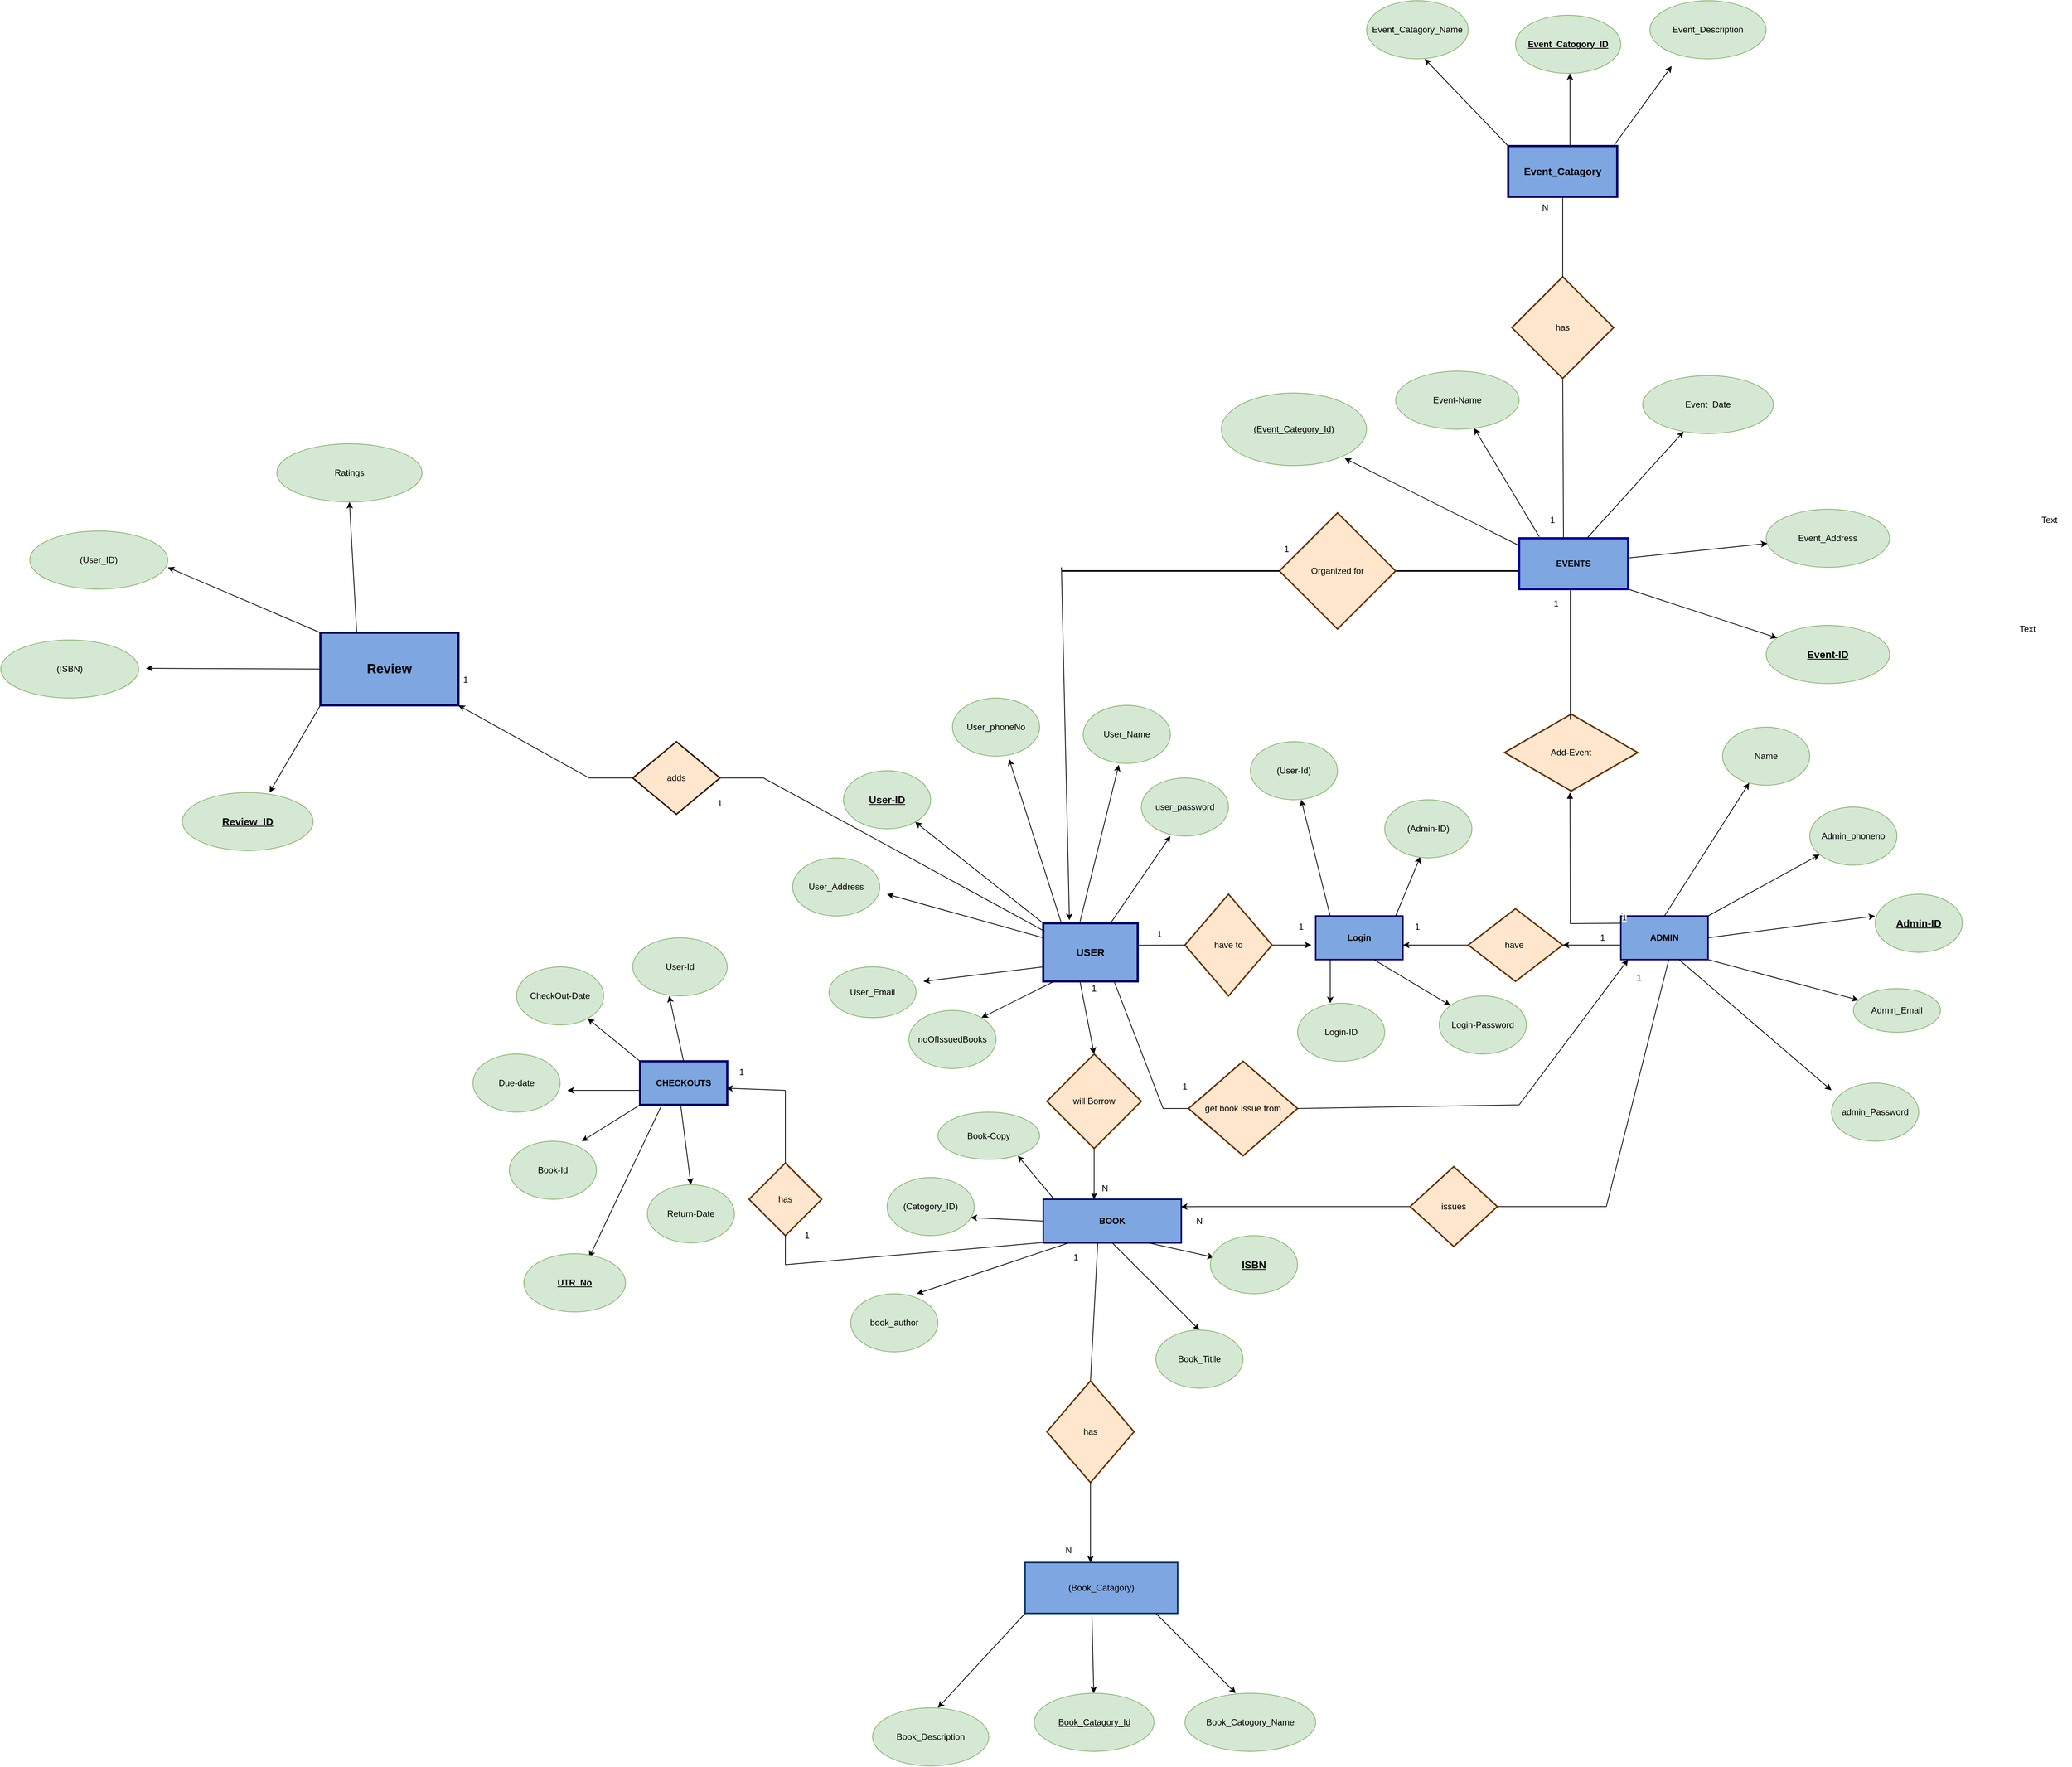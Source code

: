 <mxfile version="24.2.5" type="device">
  <diagram name="Page-1" id="kQygI4saFFsrhIiDpV9y">
    <mxGraphModel dx="3845" dy="2012" grid="1" gridSize="10" guides="1" tooltips="1" connect="1" arrows="1" fold="1" page="1" pageScale="1" pageWidth="827" pageHeight="1169" math="0" shadow="0">
      <root>
        <mxCell id="0" />
        <mxCell id="1" parent="0" />
        <mxCell id="l7rZU124cZbemS13sDr9-57" style="edgeStyle=orthogonalEdgeStyle;rounded=0;orthogonalLoop=1;jettySize=auto;html=1;exitX=0;exitY=0;exitDx=0;exitDy=0;" parent="1" source="DFoldNu-bzbXCoR8HNMC-1" edge="1">
          <mxGeometry relative="1" as="geometry">
            <mxPoint x="510" y="160" as="targetPoint" />
          </mxGeometry>
        </mxCell>
        <mxCell id="DFoldNu-bzbXCoR8HNMC-1" value="ADMIN" style="rounded=0;whiteSpace=wrap;html=1;fillColor=#7EA6E0;strokeColor=#000066;fontStyle=1;strokeWidth=2;" parent="1" vertex="1">
          <mxGeometry x="500" y="160" width="120" height="60" as="geometry" />
        </mxCell>
        <mxCell id="DFoldNu-bzbXCoR8HNMC-24" value="" style="endArrow=classic;html=1;rounded=0;exitX=1;exitY=0.5;exitDx=0;exitDy=0;" parent="1" source="DFoldNu-bzbXCoR8HNMC-1" edge="1">
          <mxGeometry width="50" height="50" relative="1" as="geometry">
            <mxPoint x="790" y="160" as="sourcePoint" />
            <mxPoint x="850" y="160" as="targetPoint" />
          </mxGeometry>
        </mxCell>
        <mxCell id="DFoldNu-bzbXCoR8HNMC-26" value="have&amp;nbsp;" style="rhombus;whiteSpace=wrap;html=1;fillColor=#ffe6cc;strokeColor=#663300;strokeWidth=2;" parent="1" vertex="1">
          <mxGeometry x="290" y="150" width="130" height="100" as="geometry" />
        </mxCell>
        <mxCell id="DFoldNu-bzbXCoR8HNMC-27" value="" style="endArrow=classic;html=1;rounded=0;exitX=0;exitY=0.5;exitDx=0;exitDy=0;" parent="1" source="DFoldNu-bzbXCoR8HNMC-26" edge="1">
          <mxGeometry width="50" height="50" relative="1" as="geometry">
            <mxPoint x="210" y="200" as="sourcePoint" />
            <mxPoint x="200" y="200" as="targetPoint" />
            <Array as="points">
              <mxPoint x="240" y="200" />
            </Array>
          </mxGeometry>
        </mxCell>
        <mxCell id="DFoldNu-bzbXCoR8HNMC-29" value="Login" style="rounded=0;whiteSpace=wrap;html=1;fillColor=#7EA6E0;strokeColor=#000066;fontStyle=1;strokeWidth=2;" parent="1" vertex="1">
          <mxGeometry x="80" y="160" width="120" height="60" as="geometry" />
        </mxCell>
        <mxCell id="DFoldNu-bzbXCoR8HNMC-30" value="" style="endArrow=classic;html=1;rounded=0;exitX=0;exitY=0;exitDx=0;exitDy=0;" parent="1" source="OytMzWkZwy1DixSwyri9-10" edge="1">
          <mxGeometry width="50" height="50" relative="1" as="geometry">
            <mxPoint x="970" y="170" as="sourcePoint" />
            <mxPoint x="223.941" y="78.541" as="targetPoint" />
          </mxGeometry>
        </mxCell>
        <mxCell id="DFoldNu-bzbXCoR8HNMC-31" value="" style="endArrow=classic;html=1;rounded=0;" parent="1" target="DFoldNu-bzbXCoR8HNMC-33" edge="1">
          <mxGeometry width="50" height="50" relative="1" as="geometry">
            <mxPoint x="160" y="220" as="sourcePoint" />
            <mxPoint x="200" y="280" as="targetPoint" />
          </mxGeometry>
        </mxCell>
        <mxCell id="DFoldNu-bzbXCoR8HNMC-33" value="Login-Password" style="ellipse;whiteSpace=wrap;html=1;fillColor=#d5e8d4;strokeColor=#82b366;" parent="1" vertex="1">
          <mxGeometry x="250" y="270" width="120" height="80" as="geometry" />
        </mxCell>
        <mxCell id="DFoldNu-bzbXCoR8HNMC-35" value="" style="endArrow=classic;html=1;rounded=0;" parent="1" target="DFoldNu-bzbXCoR8HNMC-36" edge="1">
          <mxGeometry width="50" height="50" relative="1" as="geometry">
            <mxPoint x="560" y="160" as="sourcePoint" />
            <mxPoint x="560" y="100" as="targetPoint" />
          </mxGeometry>
        </mxCell>
        <mxCell id="DFoldNu-bzbXCoR8HNMC-36" value="Name" style="ellipse;whiteSpace=wrap;html=1;fillColor=#d5e8d4;strokeColor=#82b366;" parent="1" vertex="1">
          <mxGeometry x="640" y="-100" width="120" height="80" as="geometry" />
        </mxCell>
        <mxCell id="DFoldNu-bzbXCoR8HNMC-37" value="" style="endArrow=classic;html=1;rounded=0;" parent="1" edge="1">
          <mxGeometry width="50" height="50" relative="1" as="geometry">
            <mxPoint x="500" y="200" as="sourcePoint" />
            <mxPoint x="420" y="200" as="targetPoint" />
          </mxGeometry>
        </mxCell>
        <mxCell id="DFoldNu-bzbXCoR8HNMC-41" value="&lt;h3&gt;Admin-ID&lt;/h3&gt;" style="ellipse;whiteSpace=wrap;html=1;rotation=0;fillColor=#d5e8d4;strokeColor=#82b366;fontStyle=4;" parent="1" vertex="1">
          <mxGeometry x="850" y="130" width="120" height="80" as="geometry" />
        </mxCell>
        <mxCell id="DFoldNu-bzbXCoR8HNMC-43" value="" style="endArrow=classic;html=1;rounded=0;exitX=0.386;exitY=0.978;exitDx=0;exitDy=0;exitPerimeter=0;" parent="1" source="ka3ZlVEU3OrB7q1dygob-4" edge="1">
          <mxGeometry width="50" height="50" relative="1" as="geometry">
            <mxPoint x="-225" y="260" as="sourcePoint" />
            <mxPoint x="-225" y="350" as="targetPoint" />
          </mxGeometry>
        </mxCell>
        <mxCell id="DFoldNu-bzbXCoR8HNMC-44" value="will Borrow" style="rhombus;whiteSpace=wrap;html=1;fillColor=#ffe6cc;strokeColor=#663300;strokeWidth=2;" parent="1" vertex="1">
          <mxGeometry x="-290" y="350" width="130" height="130" as="geometry" />
        </mxCell>
        <mxCell id="DFoldNu-bzbXCoR8HNMC-45" value="" style="endArrow=classic;html=1;rounded=0;fillColor=#dae8fc;strokeColor=#121212;" parent="1" edge="1">
          <mxGeometry width="50" height="50" relative="1" as="geometry">
            <mxPoint x="-225" y="480" as="sourcePoint" />
            <mxPoint x="-225" y="550" as="targetPoint" />
          </mxGeometry>
        </mxCell>
        <mxCell id="DFoldNu-bzbXCoR8HNMC-46" value="BOOK" style="rounded=0;whiteSpace=wrap;html=1;fillColor=#7EA6E0;strokeColor=#000066;fontStyle=1;strokeWidth=2;" parent="1" vertex="1">
          <mxGeometry x="-295" y="550" width="190" height="60" as="geometry" />
        </mxCell>
        <mxCell id="DFoldNu-bzbXCoR8HNMC-48" value="Admin_phoneno" style="ellipse;whiteSpace=wrap;html=1;fillColor=#d5e8d4;strokeColor=#82b366;" parent="1" vertex="1">
          <mxGeometry x="760" y="10" width="120" height="80" as="geometry" />
        </mxCell>
        <mxCell id="DFoldNu-bzbXCoR8HNMC-49" value="" style="endArrow=classic;html=1;rounded=0;" parent="1" target="DFoldNu-bzbXCoR8HNMC-48" edge="1">
          <mxGeometry width="50" height="50" relative="1" as="geometry">
            <mxPoint x="620" y="160" as="sourcePoint" />
            <mxPoint x="670" y="110" as="targetPoint" />
          </mxGeometry>
        </mxCell>
        <mxCell id="DFoldNu-bzbXCoR8HNMC-52" value="" style="endArrow=classic;html=1;rounded=0;entryX=-0.05;entryY=0.667;entryDx=0;entryDy=0;entryPerimeter=0;" parent="1" source="DFoldNu-bzbXCoR8HNMC-53" target="DFoldNu-bzbXCoR8HNMC-29" edge="1">
          <mxGeometry width="50" height="50" relative="1" as="geometry">
            <mxPoint x="-110" y="200" as="sourcePoint" />
            <mxPoint x="-60" y="150" as="targetPoint" />
          </mxGeometry>
        </mxCell>
        <mxCell id="DFoldNu-bzbXCoR8HNMC-53" value="have to" style="rhombus;whiteSpace=wrap;html=1;fillColor=#ffe6cc;strokeColor=#663300;strokeWidth=2;" parent="1" vertex="1">
          <mxGeometry x="-100" y="130" width="120" height="140" as="geometry" />
        </mxCell>
        <mxCell id="DFoldNu-bzbXCoR8HNMC-58" value="" style="endArrow=classic;html=1;rounded=0;" parent="1" edge="1">
          <mxGeometry width="50" height="50" relative="1" as="geometry">
            <mxPoint x="-150" y="610" as="sourcePoint" />
            <mxPoint x="-60" y="630" as="targetPoint" />
          </mxGeometry>
        </mxCell>
        <mxCell id="DFoldNu-bzbXCoR8HNMC-59" value="&lt;h3&gt;ISBN&lt;/h3&gt;" style="ellipse;whiteSpace=wrap;html=1;fillColor=#d5e8d4;strokeColor=#82b366;fontStyle=4;" parent="1" vertex="1">
          <mxGeometry x="-65" y="600" width="120" height="80" as="geometry" />
        </mxCell>
        <mxCell id="DFoldNu-bzbXCoR8HNMC-60" value="" style="endArrow=classic;html=1;rounded=0;entryX=0.5;entryY=0;entryDx=0;entryDy=0;" parent="1" target="DFoldNu-bzbXCoR8HNMC-61" edge="1">
          <mxGeometry width="50" height="50" relative="1" as="geometry">
            <mxPoint x="-200" y="610" as="sourcePoint" />
            <mxPoint x="-200" y="680" as="targetPoint" />
          </mxGeometry>
        </mxCell>
        <mxCell id="DFoldNu-bzbXCoR8HNMC-61" value="Book_Titlle" style="ellipse;whiteSpace=wrap;html=1;fillColor=#d5e8d4;strokeColor=#82b366;" parent="1" vertex="1">
          <mxGeometry x="-140" y="730" width="120" height="80" as="geometry" />
        </mxCell>
        <mxCell id="DFoldNu-bzbXCoR8HNMC-62" value="" style="endArrow=classic;html=1;rounded=0;entryX=0.758;entryY=0;entryDx=0;entryDy=0;entryPerimeter=0;" parent="1" target="DFoldNu-bzbXCoR8HNMC-63" edge="1">
          <mxGeometry width="50" height="50" relative="1" as="geometry">
            <mxPoint x="-260" y="610" as="sourcePoint" />
            <mxPoint x="-320" y="670" as="targetPoint" />
          </mxGeometry>
        </mxCell>
        <mxCell id="DFoldNu-bzbXCoR8HNMC-63" value="book_author" style="ellipse;whiteSpace=wrap;html=1;fillColor=#d5e8d4;strokeColor=#82b366;" parent="1" vertex="1">
          <mxGeometry x="-560" y="680" width="120" height="80" as="geometry" />
        </mxCell>
        <mxCell id="DFoldNu-bzbXCoR8HNMC-64" value="" style="endArrow=classic;html=1;rounded=0;exitX=0;exitY=0.5;exitDx=0;exitDy=0;" parent="1" source="DFoldNu-bzbXCoR8HNMC-46" edge="1">
          <mxGeometry width="50" height="50" relative="1" as="geometry">
            <mxPoint x="-290" y="580" as="sourcePoint" />
            <mxPoint x="-395" y="575" as="targetPoint" />
          </mxGeometry>
        </mxCell>
        <mxCell id="DFoldNu-bzbXCoR8HNMC-65" value="(Catogory_ID)" style="ellipse;whiteSpace=wrap;html=1;fillColor=#d5e8d4;strokeColor=#82b366;" parent="1" vertex="1">
          <mxGeometry x="-510" y="520" width="120" height="80" as="geometry" />
        </mxCell>
        <mxCell id="DFoldNu-bzbXCoR8HNMC-67" value="get book issue from" style="rhombus;whiteSpace=wrap;html=1;fillColor=#ffe6cc;strokeColor=#663300;strokeWidth=2;" parent="1" vertex="1">
          <mxGeometry x="-95" y="360" width="150" height="130" as="geometry" />
        </mxCell>
        <mxCell id="DFoldNu-bzbXCoR8HNMC-68" value="" style="endArrow=classic;html=1;rounded=0;entryX=0.083;entryY=1;entryDx=0;entryDy=0;entryPerimeter=0;exitX=1;exitY=0.5;exitDx=0;exitDy=0;" parent="1" source="DFoldNu-bzbXCoR8HNMC-67" target="DFoldNu-bzbXCoR8HNMC-1" edge="1">
          <mxGeometry width="50" height="50" relative="1" as="geometry">
            <mxPoint x="-10" y="410" as="sourcePoint" />
            <mxPoint x="400" y="400" as="targetPoint" />
            <Array as="points">
              <mxPoint x="360" y="420" />
            </Array>
          </mxGeometry>
        </mxCell>
        <mxCell id="DFoldNu-bzbXCoR8HNMC-69" value="" style="endArrow=classic;html=1;rounded=0;exitX=0;exitY=0;exitDx=0;exitDy=0;" parent="1" source="ka3ZlVEU3OrB7q1dygob-4" target="DFoldNu-bzbXCoR8HNMC-70" edge="1">
          <mxGeometry width="50" height="50" relative="1" as="geometry">
            <mxPoint x="-280" y="140" as="sourcePoint" />
            <mxPoint x="-320" y="70" as="targetPoint" />
            <Array as="points" />
          </mxGeometry>
        </mxCell>
        <mxCell id="DFoldNu-bzbXCoR8HNMC-70" value="&lt;h3&gt;User-ID&lt;/h3&gt;" style="ellipse;whiteSpace=wrap;html=1;fillColor=#d5e8d4;strokeColor=#82b366;fontStyle=4;fontColor=#0b0909;" parent="1" vertex="1">
          <mxGeometry x="-570" y="-40" width="120" height="80" as="geometry" />
        </mxCell>
        <mxCell id="DFoldNu-bzbXCoR8HNMC-71" value="" style="endArrow=classic;html=1;rounded=0;exitX=0.385;exitY=0;exitDx=0;exitDy=0;exitPerimeter=0;entryX=0.408;entryY=1.025;entryDx=0;entryDy=0;entryPerimeter=0;" parent="1" source="ka3ZlVEU3OrB7q1dygob-4" target="DFoldNu-bzbXCoR8HNMC-72" edge="1">
          <mxGeometry width="50" height="50" relative="1" as="geometry">
            <mxPoint x="-250" y="140" as="sourcePoint" />
            <mxPoint x="-220" y="50" as="targetPoint" />
          </mxGeometry>
        </mxCell>
        <mxCell id="DFoldNu-bzbXCoR8HNMC-72" value="User_Name" style="ellipse;whiteSpace=wrap;html=1;fillColor=#d5e8d4;strokeColor=#82b366;" parent="1" vertex="1">
          <mxGeometry x="-240" y="-130" width="120" height="80" as="geometry" />
        </mxCell>
        <mxCell id="DFoldNu-bzbXCoR8HNMC-74" value="User_phoneNo" style="ellipse;whiteSpace=wrap;html=1;fillColor=#d5e8d4;strokeColor=#82b366;" parent="1" vertex="1">
          <mxGeometry x="-420" y="-140" width="120" height="80" as="geometry" />
        </mxCell>
        <mxCell id="DFoldNu-bzbXCoR8HNMC-75" value="" style="endArrow=classic;html=1;rounded=0;exitX=0;exitY=0.25;exitDx=0;exitDy=0;" parent="1" source="ka3ZlVEU3OrB7q1dygob-4" edge="1">
          <mxGeometry width="50" height="50" relative="1" as="geometry">
            <mxPoint x="-290" y="190" as="sourcePoint" />
            <mxPoint x="-510" y="130" as="targetPoint" />
          </mxGeometry>
        </mxCell>
        <mxCell id="DFoldNu-bzbXCoR8HNMC-76" value="User_Address" style="ellipse;whiteSpace=wrap;html=1;fillColor=#d5e8d4;strokeColor=#82b366;" parent="1" vertex="1">
          <mxGeometry x="-640" y="80" width="120" height="80" as="geometry" />
        </mxCell>
        <mxCell id="l7rZU124cZbemS13sDr9-26" value="" style="endArrow=classic;html=1;rounded=0;" parent="1" target="l7rZU124cZbemS13sDr9-27" edge="1">
          <mxGeometry width="50" height="50" relative="1" as="geometry">
            <mxPoint x="620" y="220" as="sourcePoint" />
            <mxPoint x="680" y="270" as="targetPoint" />
          </mxGeometry>
        </mxCell>
        <mxCell id="l7rZU124cZbemS13sDr9-27" value="Admin_Email" style="ellipse;whiteSpace=wrap;html=1;fillColor=#d5e8d4;strokeColor=#82b366;" parent="1" vertex="1">
          <mxGeometry x="820" y="260" width="120" height="60" as="geometry" />
        </mxCell>
        <mxCell id="l7rZU124cZbemS13sDr9-28" value="" style="endArrow=classic;html=1;rounded=0;exitX=0;exitY=0.75;exitDx=0;exitDy=0;" parent="1" source="ka3ZlVEU3OrB7q1dygob-4" edge="1">
          <mxGeometry width="50" height="50" relative="1" as="geometry">
            <mxPoint x="-285" y="250" as="sourcePoint" />
            <mxPoint x="-460" y="250" as="targetPoint" />
          </mxGeometry>
        </mxCell>
        <mxCell id="l7rZU124cZbemS13sDr9-29" value="User_Email" style="ellipse;whiteSpace=wrap;html=1;fillColor=#d5e8d4;strokeColor=#82b366;" parent="1" vertex="1">
          <mxGeometry x="-590" y="230" width="120" height="70" as="geometry" />
        </mxCell>
        <mxCell id="l7rZU124cZbemS13sDr9-33" value="" style="endArrow=block;endFill=1;html=1;edgeStyle=orthogonalEdgeStyle;align=left;verticalAlign=top;rounded=0;" parent="1" edge="1">
          <mxGeometry x="-1" relative="1" as="geometry">
            <mxPoint x="500" y="170" as="sourcePoint" />
            <mxPoint x="430" y="-10" as="targetPoint" />
          </mxGeometry>
        </mxCell>
        <mxCell id="l7rZU124cZbemS13sDr9-34" value="1" style="edgeLabel;resizable=0;html=1;align=left;verticalAlign=bottom;" parent="l7rZU124cZbemS13sDr9-33" connectable="0" vertex="1">
          <mxGeometry x="-1" relative="1" as="geometry" />
        </mxCell>
        <mxCell id="l7rZU124cZbemS13sDr9-35" value="Add-Event" style="html=1;whiteSpace=wrap;aspect=fixed;shape=isoRectangle;fillColor=#ffe6cc;strokeColor=#663300;strokeWidth=2;" parent="1" vertex="1">
          <mxGeometry x="340" y="-120" width="183.33" height="110" as="geometry" />
        </mxCell>
        <mxCell id="l7rZU124cZbemS13sDr9-36" value="" style="line;strokeWidth=2;direction=south;html=1;" parent="1" vertex="1">
          <mxGeometry x="426" y="-290" width="10" height="180" as="geometry" />
        </mxCell>
        <mxCell id="l7rZU124cZbemS13sDr9-38" value="" style="line;strokeWidth=2;html=1;perimeter=backbonePerimeter;points=[];outlineConnect=0;" parent="1" vertex="1">
          <mxGeometry x="170" y="-320" width="190" height="10" as="geometry" />
        </mxCell>
        <mxCell id="l7rZU124cZbemS13sDr9-39" value="Organized for" style="rhombus;whiteSpace=wrap;html=1;fillColor=#ffe6cc;strokeColor=#663300;strokeWidth=2;" parent="1" vertex="1">
          <mxGeometry x="30" y="-395" width="160" height="160" as="geometry" />
        </mxCell>
        <mxCell id="l7rZU124cZbemS13sDr9-40" value="" style="line;strokeWidth=2;html=1;" parent="1" vertex="1">
          <mxGeometry x="-270" y="-320" width="300" height="10" as="geometry" />
        </mxCell>
        <mxCell id="l7rZU124cZbemS13sDr9-45" value="" style="endArrow=none;html=1;rounded=0;entryX=0.698;entryY=1.006;entryDx=0;entryDy=0;entryPerimeter=0;endSize=1;strokeColor=none;strokeWidth=2;" parent="1" edge="1">
          <mxGeometry width="50" height="50" relative="1" as="geometry">
            <mxPoint x="430" y="-200" as="sourcePoint" />
            <mxPoint x="463.076" y="-227.028" as="targetPoint" />
          </mxGeometry>
        </mxCell>
        <mxCell id="l7rZU124cZbemS13sDr9-48" value="" style="endArrow=classic;html=1;rounded=0;" parent="1" target="l7rZU124cZbemS13sDr9-49" edge="1">
          <mxGeometry width="50" height="50" relative="1" as="geometry">
            <mxPoint x="510" y="-290" as="sourcePoint" />
            <mxPoint x="530" y="-230" as="targetPoint" />
          </mxGeometry>
        </mxCell>
        <mxCell id="l7rZU124cZbemS13sDr9-49" value="&lt;h3&gt;&lt;u&gt;Event-ID&lt;/u&gt;&lt;/h3&gt;" style="ellipse;whiteSpace=wrap;html=1;fillColor=#d5e8d4;strokeColor=#82b366;" parent="1" vertex="1">
          <mxGeometry x="700" y="-240" width="170" height="80" as="geometry" />
        </mxCell>
        <mxCell id="l7rZU124cZbemS13sDr9-50" value="" style="endArrow=classic;html=1;rounded=0;entryX=0.011;entryY=0.588;entryDx=0;entryDy=0;entryPerimeter=0;" parent="1" source="ka3ZlVEU3OrB7q1dygob-5" target="l7rZU124cZbemS13sDr9-51" edge="1">
          <mxGeometry width="50" height="50" relative="1" as="geometry">
            <mxPoint x="520" y="-320" as="sourcePoint" />
            <mxPoint x="600" y="-340" as="targetPoint" />
          </mxGeometry>
        </mxCell>
        <mxCell id="l7rZU124cZbemS13sDr9-51" value="Event_Address" style="ellipse;whiteSpace=wrap;html=1;fillColor=#d5e8d4;strokeColor=#82b366;" parent="1" vertex="1">
          <mxGeometry x="700" y="-400" width="170" height="80" as="geometry" />
        </mxCell>
        <mxCell id="l7rZU124cZbemS13sDr9-52" value="" style="endArrow=classic;html=1;rounded=0;" parent="1" target="l7rZU124cZbemS13sDr9-53" edge="1">
          <mxGeometry width="50" height="50" relative="1" as="geometry">
            <mxPoint x="453.33" y="-360" as="sourcePoint" />
            <mxPoint x="523.33" y="-400" as="targetPoint" />
          </mxGeometry>
        </mxCell>
        <mxCell id="l7rZU124cZbemS13sDr9-53" value="Event_Date" style="ellipse;whiteSpace=wrap;html=1;fillColor=#d5e8d4;strokeColor=#82b366;" parent="1" vertex="1">
          <mxGeometry x="530" y="-584" width="180" height="80" as="geometry" />
        </mxCell>
        <mxCell id="l7rZU124cZbemS13sDr9-54" value="" style="endArrow=classic;html=1;rounded=0;exitX=0.185;exitY=-0.031;exitDx=0;exitDy=0;exitPerimeter=0;" parent="1" source="ka3ZlVEU3OrB7q1dygob-5" target="l7rZU124cZbemS13sDr9-55" edge="1">
          <mxGeometry width="50" height="50" relative="1" as="geometry">
            <mxPoint x="436" y="-360" as="sourcePoint" />
            <mxPoint x="476" y="-440" as="targetPoint" />
          </mxGeometry>
        </mxCell>
        <mxCell id="l7rZU124cZbemS13sDr9-55" value="Event-Name" style="ellipse;whiteSpace=wrap;html=1;fillColor=#d5e8d4;strokeColor=#82b366;" parent="1" vertex="1">
          <mxGeometry x="190" y="-590" width="170" height="80" as="geometry" />
        </mxCell>
        <mxCell id="l7rZU124cZbemS13sDr9-67" value="" style="endArrow=classic;html=1;rounded=0;entryX=0.997;entryY=0.17;entryDx=0;entryDy=0;exitX=0;exitY=0.5;exitDx=0;exitDy=0;entryPerimeter=0;" parent="1" source="l7rZU124cZbemS13sDr9-68" target="DFoldNu-bzbXCoR8HNMC-46" edge="1">
          <mxGeometry width="50" height="50" relative="1" as="geometry">
            <mxPoint x="130" y="470" as="sourcePoint" />
            <mxPoint x="180" y="420" as="targetPoint" />
            <Array as="points">
              <mxPoint x="-80" y="560" />
            </Array>
          </mxGeometry>
        </mxCell>
        <mxCell id="l7rZU124cZbemS13sDr9-68" value="issues" style="rhombus;whiteSpace=wrap;html=1;strokeColor=#663300;strokeWidth=2;fillColor=#ffe6cc;" parent="1" vertex="1">
          <mxGeometry x="210" y="505" width="120" height="110" as="geometry" />
        </mxCell>
        <mxCell id="l7rZU124cZbemS13sDr9-69" value="" style="endArrow=none;html=1;rounded=0;entryX=0.55;entryY=1.003;entryDx=0;entryDy=0;entryPerimeter=0;" parent="1" target="DFoldNu-bzbXCoR8HNMC-1" edge="1">
          <mxGeometry width="50" height="50" relative="1" as="geometry">
            <mxPoint x="330" y="560" as="sourcePoint" />
            <mxPoint x="639.02" y="300" as="targetPoint" />
            <Array as="points">
              <mxPoint x="480" y="560" />
            </Array>
          </mxGeometry>
        </mxCell>
        <mxCell id="ka3ZlVEU3OrB7q1dygob-1" value="" style="endArrow=none;html=1;rounded=0;entryX=0.75;entryY=1;entryDx=0;entryDy=0;exitX=0;exitY=0.5;exitDx=0;exitDy=0;" parent="1" source="DFoldNu-bzbXCoR8HNMC-67" target="ka3ZlVEU3OrB7q1dygob-4" edge="1">
          <mxGeometry width="50" height="50" relative="1" as="geometry">
            <mxPoint x="-100" y="420" as="sourcePoint" />
            <mxPoint x="-170.52" y="254.425" as="targetPoint" />
            <Array as="points">
              <mxPoint x="-130" y="425" />
            </Array>
          </mxGeometry>
        </mxCell>
        <mxCell id="ka3ZlVEU3OrB7q1dygob-4" value="&lt;h3&gt;USER&lt;/h3&gt;" style="rounded=0;whiteSpace=wrap;html=1;fillColor=#7EA6E0;strokeColor=#000066;strokeWidth=3;" parent="1" vertex="1">
          <mxGeometry x="-295" y="170" width="130" height="80" as="geometry" />
        </mxCell>
        <mxCell id="ka3ZlVEU3OrB7q1dygob-5" value="&lt;h4&gt;EVENTS&lt;/h4&gt;" style="rounded=0;whiteSpace=wrap;html=1;fillColor=#7EA6E0;strokeColor=#000099;strokeWidth=3;" parent="1" vertex="1">
          <mxGeometry x="360" y="-360" width="150" height="70" as="geometry" />
        </mxCell>
        <mxCell id="ka3ZlVEU3OrB7q1dygob-6" value="&lt;h4&gt;CHECKOUTS&lt;/h4&gt;" style="rounded=0;whiteSpace=wrap;html=1;fillColor=#7EA6E0;strokeColor=#000066;strokeWidth=3;" parent="1" vertex="1">
          <mxGeometry x="-850" y="360" width="120" height="60" as="geometry" />
        </mxCell>
        <mxCell id="ka3ZlVEU3OrB7q1dygob-7" value="User-Id" style="ellipse;whiteSpace=wrap;html=1;fillColor=#d5e8d4;strokeColor=#82b366;" parent="1" vertex="1">
          <mxGeometry x="-860" y="190" width="130" height="80" as="geometry" />
        </mxCell>
        <mxCell id="ka3ZlVEU3OrB7q1dygob-8" value="Due-date" style="ellipse;whiteSpace=wrap;html=1;fillColor=#d5e8d4;strokeColor=#82b366;" parent="1" vertex="1">
          <mxGeometry x="-1080" y="350" width="120" height="80" as="geometry" />
        </mxCell>
        <mxCell id="ka3ZlVEU3OrB7q1dygob-9" value="CheckOut-Date" style="ellipse;whiteSpace=wrap;html=1;fillColor=#d5e8d4;strokeColor=#82b366;" parent="1" vertex="1">
          <mxGeometry x="-1020" y="230" width="120" height="80" as="geometry" />
        </mxCell>
        <mxCell id="ka3ZlVEU3OrB7q1dygob-10" value="Book-Id" style="ellipse;whiteSpace=wrap;html=1;fillColor=#d5e8d4;strokeColor=#82b366;" parent="1" vertex="1">
          <mxGeometry x="-1030" y="470" width="120" height="80" as="geometry" />
        </mxCell>
        <mxCell id="ka3ZlVEU3OrB7q1dygob-11" value="Return-Date" style="ellipse;whiteSpace=wrap;html=1;fillColor=#d5e8d4;strokeColor=#82b366;" parent="1" vertex="1">
          <mxGeometry x="-840" y="530" width="120" height="80" as="geometry" />
        </mxCell>
        <mxCell id="ka3ZlVEU3OrB7q1dygob-12" value="" style="endArrow=classic;html=1;rounded=0;" parent="1" edge="1">
          <mxGeometry width="50" height="50" relative="1" as="geometry">
            <mxPoint x="-280" y="550" as="sourcePoint" />
            <mxPoint x="-330" y="490" as="targetPoint" />
          </mxGeometry>
        </mxCell>
        <mxCell id="ka3ZlVEU3OrB7q1dygob-13" value="Book-Copy" style="ellipse;whiteSpace=wrap;html=1;fillColor=#d5e8d4;strokeColor=#82b366;" parent="1" vertex="1">
          <mxGeometry x="-440" y="430" width="140" height="65" as="geometry" />
        </mxCell>
        <mxCell id="ka3ZlVEU3OrB7q1dygob-14" value="has" style="rhombus;whiteSpace=wrap;html=1;fillColor=#ffe6cc;strokeColor=#663300;strokeWidth=2;" parent="1" vertex="1">
          <mxGeometry x="-700" y="500" width="100" height="100" as="geometry" />
        </mxCell>
        <mxCell id="ka3ZlVEU3OrB7q1dygob-15" value="" style="endArrow=none;html=1;rounded=0;exitX=0.5;exitY=1;exitDx=0;exitDy=0;" parent="1" source="ka3ZlVEU3OrB7q1dygob-14" edge="1">
          <mxGeometry relative="1" as="geometry">
            <mxPoint x="-810" y="640" as="sourcePoint" />
            <mxPoint x="-650" y="640" as="targetPoint" />
            <Array as="points">
              <mxPoint x="-650" y="620" />
            </Array>
          </mxGeometry>
        </mxCell>
        <mxCell id="ka3ZlVEU3OrB7q1dygob-18" value="" style="endArrow=none;html=1;rounded=0;entryX=0.029;entryY=0.983;entryDx=0;entryDy=0;entryPerimeter=0;" parent="1" target="DFoldNu-bzbXCoR8HNMC-46" edge="1">
          <mxGeometry width="50" height="50" relative="1" as="geometry">
            <mxPoint x="-650" y="640" as="sourcePoint" />
            <mxPoint x="-600" y="590" as="targetPoint" />
          </mxGeometry>
        </mxCell>
        <mxCell id="ka3ZlVEU3OrB7q1dygob-20" value="" style="endArrow=none;html=1;rounded=0;" parent="1" edge="1">
          <mxGeometry width="50" height="50" relative="1" as="geometry">
            <mxPoint x="-650" y="500" as="sourcePoint" />
            <mxPoint x="-650" y="400" as="targetPoint" />
          </mxGeometry>
        </mxCell>
        <mxCell id="ka3ZlVEU3OrB7q1dygob-21" value="" style="endArrow=classic;html=1;rounded=0;entryX=0.988;entryY=0.617;entryDx=0;entryDy=0;entryPerimeter=0;" parent="1" target="ka3ZlVEU3OrB7q1dygob-6" edge="1">
          <mxGeometry width="50" height="50" relative="1" as="geometry">
            <mxPoint x="-650" y="400" as="sourcePoint" />
            <mxPoint x="-600" y="350" as="targetPoint" />
          </mxGeometry>
        </mxCell>
        <mxCell id="ka3ZlVEU3OrB7q1dygob-22" value="" style="endArrow=classic;html=1;rounded=0;exitX=0.348;exitY=1.057;exitDx=0;exitDy=0;exitPerimeter=0;" parent="1" edge="1">
          <mxGeometry width="50" height="50" relative="1" as="geometry">
            <mxPoint x="-794.12" y="420.0" as="sourcePoint" />
            <mxPoint x="-780" y="530" as="targetPoint" />
          </mxGeometry>
        </mxCell>
        <mxCell id="ka3ZlVEU3OrB7q1dygob-23" value="" style="endArrow=classic;html=1;rounded=0;" parent="1" edge="1">
          <mxGeometry width="50" height="50" relative="1" as="geometry">
            <mxPoint x="-850" y="420" as="sourcePoint" />
            <mxPoint x="-930" y="470" as="targetPoint" />
          </mxGeometry>
        </mxCell>
        <mxCell id="ka3ZlVEU3OrB7q1dygob-24" value="" style="endArrow=classic;html=1;rounded=0;" parent="1" edge="1">
          <mxGeometry width="50" height="50" relative="1" as="geometry">
            <mxPoint x="-850" y="400" as="sourcePoint" />
            <mxPoint x="-950" y="400" as="targetPoint" />
          </mxGeometry>
        </mxCell>
        <mxCell id="ka3ZlVEU3OrB7q1dygob-25" value="" style="endArrow=classic;html=1;rounded=0;" parent="1" target="ka3ZlVEU3OrB7q1dygob-9" edge="1">
          <mxGeometry width="50" height="50" relative="1" as="geometry">
            <mxPoint x="-850" y="360" as="sourcePoint" />
            <mxPoint x="-800" y="310" as="targetPoint" />
          </mxGeometry>
        </mxCell>
        <mxCell id="ka3ZlVEU3OrB7q1dygob-26" value="" style="endArrow=classic;html=1;rounded=0;entryX=0.231;entryY=1;entryDx=0;entryDy=0;entryPerimeter=0;" parent="1" edge="1">
          <mxGeometry width="50" height="50" relative="1" as="geometry">
            <mxPoint x="-790.03" y="360" as="sourcePoint" />
            <mxPoint x="-810" y="270" as="targetPoint" />
          </mxGeometry>
        </mxCell>
        <mxCell id="ka3ZlVEU3OrB7q1dygob-29" value="" style="endArrow=none;html=1;rounded=0;entryX=0;entryY=0.5;entryDx=0;entryDy=0;exitX=1.008;exitY=0.378;exitDx=0;exitDy=0;exitPerimeter=0;" parent="1" source="ka3ZlVEU3OrB7q1dygob-4" target="DFoldNu-bzbXCoR8HNMC-53" edge="1">
          <mxGeometry width="50" height="50" relative="1" as="geometry">
            <mxPoint x="-150" y="210" as="sourcePoint" />
            <mxPoint x="-100" y="160" as="targetPoint" />
          </mxGeometry>
        </mxCell>
        <mxCell id="OytMzWkZwy1DixSwyri9-1" value="1" style="text;strokeColor=none;align=center;fillColor=none;html=1;verticalAlign=middle;whiteSpace=wrap;rounded=0;" parent="1" vertex="1">
          <mxGeometry x="-150" y="180" width="30" height="10" as="geometry" />
        </mxCell>
        <mxCell id="OytMzWkZwy1DixSwyri9-2" value="1" style="text;strokeColor=none;align=center;fillColor=none;html=1;verticalAlign=middle;whiteSpace=wrap;rounded=0;" parent="1" vertex="1">
          <mxGeometry x="450" y="180" width="50" height="20" as="geometry" />
        </mxCell>
        <mxCell id="OytMzWkZwy1DixSwyri9-6" value="1" style="text;strokeColor=none;align=center;fillColor=none;html=1;verticalAlign=middle;whiteSpace=wrap;rounded=0;" parent="1" vertex="1">
          <mxGeometry x="386" y="-290" width="50" height="40" as="geometry" />
        </mxCell>
        <mxCell id="OytMzWkZwy1DixSwyri9-7" value="1" style="text;strokeColor=none;align=center;fillColor=none;html=1;verticalAlign=middle;whiteSpace=wrap;rounded=0;" parent="1" vertex="1">
          <mxGeometry x="10" y="-360" width="60" height="30" as="geometry" />
        </mxCell>
        <mxCell id="OytMzWkZwy1DixSwyri9-8" value="N" style="text;strokeColor=none;align=center;fillColor=none;html=1;verticalAlign=middle;whiteSpace=wrap;rounded=0;" parent="1" vertex="1">
          <mxGeometry x="-110" y="565" width="60" height="30" as="geometry" />
        </mxCell>
        <mxCell id="OytMzWkZwy1DixSwyri9-9" value="1" style="text;strokeColor=none;align=center;fillColor=none;html=1;verticalAlign=middle;whiteSpace=wrap;rounded=0;" parent="1" vertex="1">
          <mxGeometry x="30" y="160" width="60" height="30" as="geometry" />
        </mxCell>
        <mxCell id="OytMzWkZwy1DixSwyri9-10" value="1" style="text;strokeColor=none;align=center;fillColor=none;html=1;verticalAlign=middle;whiteSpace=wrap;rounded=0;" parent="1" vertex="1">
          <mxGeometry x="190" y="160" width="60" height="30" as="geometry" />
        </mxCell>
        <mxCell id="OytMzWkZwy1DixSwyri9-11" value="1" style="text;strokeColor=none;align=center;fillColor=none;html=1;verticalAlign=middle;whiteSpace=wrap;rounded=0;" parent="1" vertex="1">
          <mxGeometry x="-255" y="240" width="60" height="40" as="geometry" />
        </mxCell>
        <mxCell id="OytMzWkZwy1DixSwyri9-12" value="N" style="text;strokeColor=none;align=center;fillColor=none;html=1;verticalAlign=middle;whiteSpace=wrap;rounded=0;" parent="1" vertex="1">
          <mxGeometry x="-240" y="520" width="60" height="30" as="geometry" />
        </mxCell>
        <mxCell id="Hhjpb6YSij6LQ99XiFMk-1" value="" style="endArrow=classic;html=1;rounded=0;" parent="1" edge="1">
          <mxGeometry width="50" height="50" relative="1" as="geometry">
            <mxPoint x="100" y="160" as="sourcePoint" />
            <mxPoint x="60" as="targetPoint" />
          </mxGeometry>
        </mxCell>
        <mxCell id="Hhjpb6YSij6LQ99XiFMk-2" value="(User-Id)" style="ellipse;whiteSpace=wrap;html=1;fillColor=#d5e8d4;strokeColor=#82b366;" parent="1" vertex="1">
          <mxGeometry x="-10" y="-80" width="120" height="80" as="geometry" />
        </mxCell>
        <mxCell id="Hhjpb6YSij6LQ99XiFMk-3" value="(Admin-ID)" style="ellipse;whiteSpace=wrap;html=1;fillColor=#d5e8d4;strokeColor=#82b366;" parent="1" vertex="1">
          <mxGeometry x="175" width="120" height="80" as="geometry" />
        </mxCell>
        <mxCell id="Hhjpb6YSij6LQ99XiFMk-4" value="Login-ID" style="ellipse;whiteSpace=wrap;html=1;fillColor=#d5e8d4;strokeColor=#82b366;" parent="1" vertex="1">
          <mxGeometry x="55" y="280" width="120" height="80" as="geometry" />
        </mxCell>
        <mxCell id="Hhjpb6YSij6LQ99XiFMk-5" value="" style="endArrow=classic;html=1;rounded=0;" parent="1" edge="1">
          <mxGeometry width="50" height="50" relative="1" as="geometry">
            <mxPoint x="100" y="220" as="sourcePoint" />
            <mxPoint x="100" y="280" as="targetPoint" />
          </mxGeometry>
        </mxCell>
        <mxCell id="Hhjpb6YSij6LQ99XiFMk-6" value="" style="endArrow=none;html=1;rounded=0;exitX=0.407;exitY=0.014;exitDx=0;exitDy=0;exitPerimeter=0;" parent="1" source="ka3ZlVEU3OrB7q1dygob-5" edge="1">
          <mxGeometry width="50" height="50" relative="1" as="geometry">
            <mxPoint x="430" y="-350" as="sourcePoint" />
            <mxPoint x="420" y="-580" as="targetPoint" />
          </mxGeometry>
        </mxCell>
        <mxCell id="Hhjpb6YSij6LQ99XiFMk-7" value="has" style="rhombus;whiteSpace=wrap;html=1;fillColor=#ffe6cc;strokeColor=#663300;strokeWidth=2;" parent="1" vertex="1">
          <mxGeometry x="350" y="-720" width="140" height="140" as="geometry" />
        </mxCell>
        <mxCell id="Hhjpb6YSij6LQ99XiFMk-8" value="" style="endArrow=none;html=1;rounded=0;" parent="1" edge="1">
          <mxGeometry width="50" height="50" relative="1" as="geometry">
            <mxPoint x="420" y="-720" as="sourcePoint" />
            <mxPoint x="420" y="-830" as="targetPoint" />
          </mxGeometry>
        </mxCell>
        <mxCell id="Hhjpb6YSij6LQ99XiFMk-9" value="&lt;h3&gt;Event_Catagory&lt;/h3&gt;" style="rounded=0;whiteSpace=wrap;html=1;fillColor=#7EA6E0;strokeColor=#000066;strokeWidth=3;" parent="1" vertex="1">
          <mxGeometry x="345" y="-900" width="150" height="70" as="geometry" />
        </mxCell>
        <mxCell id="Hhjpb6YSij6LQ99XiFMk-11" value="" style="endArrow=classic;html=1;rounded=0;" parent="1" edge="1">
          <mxGeometry width="50" height="50" relative="1" as="geometry">
            <mxPoint x="430" y="-900" as="sourcePoint" />
            <mxPoint x="430" y="-1000" as="targetPoint" />
          </mxGeometry>
        </mxCell>
        <mxCell id="Hhjpb6YSij6LQ99XiFMk-12" value="&lt;u&gt;&lt;b&gt;Event_Catogory_ID&lt;/b&gt;&lt;/u&gt;" style="ellipse;whiteSpace=wrap;html=1;fillColor=#d5e8d4;strokeColor=#82b366;" parent="1" vertex="1">
          <mxGeometry x="355" y="-1080" width="145" height="80" as="geometry" />
        </mxCell>
        <mxCell id="Hhjpb6YSij6LQ99XiFMk-13" value="" style="endArrow=none;html=1;rounded=0;" parent="1" edge="1">
          <mxGeometry width="50" height="50" relative="1" as="geometry">
            <mxPoint x="-230" y="800" as="sourcePoint" />
            <mxPoint x="-220" y="610" as="targetPoint" />
          </mxGeometry>
        </mxCell>
        <mxCell id="Hhjpb6YSij6LQ99XiFMk-14" value="has" style="rhombus;whiteSpace=wrap;html=1;fillColor=#ffe6cc;strokeColor=#663300;strokeWidth=2;" parent="1" vertex="1">
          <mxGeometry x="-290" y="800" width="120" height="140" as="geometry" />
        </mxCell>
        <mxCell id="Hhjpb6YSij6LQ99XiFMk-16" value="(Book_Catagory)" style="rounded=0;whiteSpace=wrap;html=1;fillColor=#7EA6E0;strokeColor=#003366;strokeWidth=2;" parent="1" vertex="1">
          <mxGeometry x="-320" y="1050" width="210" height="70" as="geometry" />
        </mxCell>
        <mxCell id="Hhjpb6YSij6LQ99XiFMk-17" value="" style="endArrow=classic;html=1;rounded=0;" parent="1" edge="1">
          <mxGeometry width="50" height="50" relative="1" as="geometry">
            <mxPoint x="-230" y="940" as="sourcePoint" />
            <mxPoint x="-230" y="1050" as="targetPoint" />
          </mxGeometry>
        </mxCell>
        <mxCell id="Hhjpb6YSij6LQ99XiFMk-18" value="" style="endArrow=classic;html=1;rounded=0;exitX=0.438;exitY=1.057;exitDx=0;exitDy=0;exitPerimeter=0;" parent="1" source="Hhjpb6YSij6LQ99XiFMk-16" edge="1">
          <mxGeometry width="50" height="50" relative="1" as="geometry">
            <mxPoint x="-225.5" y="1130" as="sourcePoint" />
            <mxPoint x="-225.5" y="1230" as="targetPoint" />
          </mxGeometry>
        </mxCell>
        <mxCell id="Hhjpb6YSij6LQ99XiFMk-19" value="Book_Catagory_Id" style="ellipse;whiteSpace=wrap;html=1;fontStyle=4;fillColor=#d5e8d4;strokeColor=#82b366;" parent="1" vertex="1">
          <mxGeometry x="-307.5" y="1230" width="165" height="80" as="geometry" />
        </mxCell>
        <mxCell id="Hhjpb6YSij6LQ99XiFMk-20" value="" style="endArrow=classic;html=1;rounded=0;exitX=0.857;exitY=1;exitDx=0;exitDy=0;exitPerimeter=0;" parent="1" source="Hhjpb6YSij6LQ99XiFMk-16" edge="1">
          <mxGeometry width="50" height="50" relative="1" as="geometry">
            <mxPoint x="-130" y="1130" as="sourcePoint" />
            <mxPoint x="-30" y="1230" as="targetPoint" />
          </mxGeometry>
        </mxCell>
        <mxCell id="Hhjpb6YSij6LQ99XiFMk-21" value="Book_Catogory_Name" style="ellipse;whiteSpace=wrap;html=1;fillColor=#d5e8d4;strokeColor=#82b366;" parent="1" vertex="1">
          <mxGeometry x="-100" y="1230" width="180" height="80" as="geometry" />
        </mxCell>
        <mxCell id="Hhjpb6YSij6LQ99XiFMk-22" value="" style="endArrow=classic;html=1;rounded=0;" parent="1" edge="1">
          <mxGeometry width="50" height="50" relative="1" as="geometry">
            <mxPoint x="-320" y="1120" as="sourcePoint" />
            <mxPoint x="-440" y="1250" as="targetPoint" />
          </mxGeometry>
        </mxCell>
        <mxCell id="Hhjpb6YSij6LQ99XiFMk-24" value="Book_Description" style="ellipse;whiteSpace=wrap;html=1;fillColor=#d5e8d4;strokeColor=#82b366;" parent="1" vertex="1">
          <mxGeometry x="-530" y="1250" width="160" height="80" as="geometry" />
        </mxCell>
        <mxCell id="Hhjpb6YSij6LQ99XiFMk-25" value="" style="endArrow=classic;html=1;rounded=0;" parent="1" edge="1">
          <mxGeometry width="50" height="50" relative="1" as="geometry">
            <mxPoint x="490" y="-900" as="sourcePoint" />
            <mxPoint x="570" y="-1010" as="targetPoint" />
          </mxGeometry>
        </mxCell>
        <mxCell id="Hhjpb6YSij6LQ99XiFMk-26" value="Event_Description" style="ellipse;whiteSpace=wrap;html=1;fillColor=#d5e8d4;strokeColor=#82b366;" parent="1" vertex="1">
          <mxGeometry x="540" y="-1100" width="160" height="80" as="geometry" />
        </mxCell>
        <mxCell id="Hhjpb6YSij6LQ99XiFMk-27" value="" style="endArrow=classic;html=1;rounded=0;" parent="1" edge="1">
          <mxGeometry width="50" height="50" relative="1" as="geometry">
            <mxPoint x="345" y="-900" as="sourcePoint" />
            <mxPoint x="230" y="-1020" as="targetPoint" />
          </mxGeometry>
        </mxCell>
        <mxCell id="Hhjpb6YSij6LQ99XiFMk-28" value="Event_Catagory_Name" style="ellipse;whiteSpace=wrap;html=1;fillColor=#d5e8d4;strokeColor=#82b366;" parent="1" vertex="1">
          <mxGeometry x="150" y="-1100" width="140" height="80" as="geometry" />
        </mxCell>
        <mxCell id="Hhjpb6YSij6LQ99XiFMk-29" value="" style="endArrow=classic;html=1;rounded=0;" parent="1" edge="1">
          <mxGeometry width="50" height="50" relative="1" as="geometry">
            <mxPoint x="360" y="-350" as="sourcePoint" />
            <mxPoint x="120" y="-470" as="targetPoint" />
          </mxGeometry>
        </mxCell>
        <mxCell id="Hhjpb6YSij6LQ99XiFMk-30" value="(Event_Category_Id)" style="ellipse;whiteSpace=wrap;html=1;fontStyle=4;fillColor=#d5e8d4;strokeColor=#82b366;" parent="1" vertex="1">
          <mxGeometry x="-50" y="-560" width="200" height="100" as="geometry" />
        </mxCell>
        <mxCell id="Hhjpb6YSij6LQ99XiFMk-31" value="" style="endArrow=classic;html=1;rounded=0;entryX=0.65;entryY=1.05;entryDx=0;entryDy=0;entryPerimeter=0;" parent="1" target="DFoldNu-bzbXCoR8HNMC-74" edge="1">
          <mxGeometry width="50" height="50" relative="1" as="geometry">
            <mxPoint x="-270" y="170" as="sourcePoint" />
            <mxPoint x="-220" y="120" as="targetPoint" />
          </mxGeometry>
        </mxCell>
        <mxCell id="Hhjpb6YSij6LQ99XiFMk-32" value="" style="endArrow=classic;html=1;rounded=0;" parent="1" source="ka3ZlVEU3OrB7q1dygob-4" edge="1">
          <mxGeometry width="50" height="50" relative="1" as="geometry">
            <mxPoint x="-192.5" y="160" as="sourcePoint" />
            <mxPoint x="-120" y="50" as="targetPoint" />
          </mxGeometry>
        </mxCell>
        <mxCell id="Hhjpb6YSij6LQ99XiFMk-33" value="user_password" style="ellipse;whiteSpace=wrap;html=1;fillColor=#d5e8d4;strokeColor=#82b366;" parent="1" vertex="1">
          <mxGeometry x="-160" y="-30" width="120" height="80" as="geometry" />
        </mxCell>
        <mxCell id="Hhjpb6YSij6LQ99XiFMk-34" value="" style="endArrow=classic;html=1;rounded=0;" parent="1" edge="1">
          <mxGeometry width="50" height="50" relative="1" as="geometry">
            <mxPoint x="-280" y="250" as="sourcePoint" />
            <mxPoint x="-380" y="300" as="targetPoint" />
          </mxGeometry>
        </mxCell>
        <mxCell id="Hhjpb6YSij6LQ99XiFMk-35" value="noOfIssuedBooks" style="ellipse;whiteSpace=wrap;html=1;fillColor=#d5e8d4;strokeColor=#82b366;" parent="1" vertex="1">
          <mxGeometry x="-480" y="290" width="120" height="80" as="geometry" />
        </mxCell>
        <mxCell id="Hhjpb6YSij6LQ99XiFMk-36" value="" style="endArrow=classic;html=1;rounded=0;" parent="1" edge="1">
          <mxGeometry width="50" height="50" relative="1" as="geometry">
            <mxPoint x="580" y="220" as="sourcePoint" />
            <mxPoint x="790" y="400" as="targetPoint" />
          </mxGeometry>
        </mxCell>
        <mxCell id="Hhjpb6YSij6LQ99XiFMk-37" value="admin_Password" style="ellipse;whiteSpace=wrap;html=1;fillColor=#d5e8d4;strokeColor=#82b366;" parent="1" vertex="1">
          <mxGeometry x="790" y="390" width="120" height="80" as="geometry" />
        </mxCell>
        <mxCell id="Hhjpb6YSij6LQ99XiFMk-38" value="" style="endArrow=classic;html=1;rounded=0;exitX=0.25;exitY=1;exitDx=0;exitDy=0;exitPerimeter=0;" parent="1" source="ka3ZlVEU3OrB7q1dygob-6" edge="1">
          <mxGeometry width="50" height="50" relative="1" as="geometry">
            <mxPoint x="-830" y="430" as="sourcePoint" />
            <mxPoint x="-920" y="630" as="targetPoint" />
          </mxGeometry>
        </mxCell>
        <mxCell id="Hhjpb6YSij6LQ99XiFMk-39" value="&lt;h4&gt;&lt;u&gt;UTR_No&lt;/u&gt;&lt;/h4&gt;" style="ellipse;whiteSpace=wrap;html=1;fillColor=#d5e8d4;strokeColor=#82b366;" parent="1" vertex="1">
          <mxGeometry x="-1010" y="625" width="140" height="80" as="geometry" />
        </mxCell>
        <mxCell id="Hhjpb6YSij6LQ99XiFMk-40" value="" style="endArrow=classic;html=1;rounded=0;entryX=0.277;entryY=-0.054;entryDx=0;entryDy=0;entryPerimeter=0;" parent="1" target="ka3ZlVEU3OrB7q1dygob-4" edge="1">
          <mxGeometry width="50" height="50" relative="1" as="geometry">
            <mxPoint x="-270" y="-320" as="sourcePoint" />
            <mxPoint x="-260" y="160" as="targetPoint" />
          </mxGeometry>
        </mxCell>
        <mxCell id="Hhjpb6YSij6LQ99XiFMk-41" value="1" style="text;strokeColor=none;align=center;fillColor=none;html=1;verticalAlign=middle;whiteSpace=wrap;rounded=0;" parent="1" vertex="1">
          <mxGeometry x="376" y="-400" width="60" height="30" as="geometry" />
        </mxCell>
        <mxCell id="Hhjpb6YSij6LQ99XiFMk-42" value="N" style="text;strokeColor=none;align=center;fillColor=none;html=1;verticalAlign=middle;whiteSpace=wrap;rounded=0;" parent="1" vertex="1">
          <mxGeometry x="366" y="-830" width="60" height="30" as="geometry" />
        </mxCell>
        <mxCell id="Hhjpb6YSij6LQ99XiFMk-43" value="Text" style="text;strokeColor=none;align=center;fillColor=none;html=1;verticalAlign=middle;whiteSpace=wrap;rounded=0;" parent="1" vertex="1">
          <mxGeometry x="1030" y="-250" width="60" height="30" as="geometry" />
        </mxCell>
        <mxCell id="Hhjpb6YSij6LQ99XiFMk-44" value="N" style="text;strokeColor=none;align=center;fillColor=none;html=1;verticalAlign=middle;whiteSpace=wrap;rounded=0;" parent="1" vertex="1">
          <mxGeometry x="-290" y="1020" width="60" height="25" as="geometry" />
        </mxCell>
        <mxCell id="Hhjpb6YSij6LQ99XiFMk-45" value="1" style="text;strokeColor=none;align=center;fillColor=none;html=1;verticalAlign=middle;whiteSpace=wrap;rounded=0;" parent="1" vertex="1">
          <mxGeometry x="-280" y="615" width="60" height="30" as="geometry" />
        </mxCell>
        <mxCell id="Hhjpb6YSij6LQ99XiFMk-46" value="1" style="text;strokeColor=none;align=center;fillColor=none;html=1;verticalAlign=middle;whiteSpace=wrap;rounded=0;" parent="1" vertex="1">
          <mxGeometry x="-740" y="360" width="60" height="30" as="geometry" />
        </mxCell>
        <mxCell id="Hhjpb6YSij6LQ99XiFMk-47" value="Text" style="text;strokeColor=none;align=center;fillColor=none;html=1;verticalAlign=middle;whiteSpace=wrap;rounded=0;" parent="1" vertex="1">
          <mxGeometry x="1060" y="-400" width="60" height="30" as="geometry" />
        </mxCell>
        <mxCell id="Hhjpb6YSij6LQ99XiFMk-49" value="1" style="text;strokeColor=none;align=center;fillColor=none;html=1;verticalAlign=middle;whiteSpace=wrap;rounded=0;" parent="1" vertex="1">
          <mxGeometry x="-650" y="585" width="60" height="30" as="geometry" />
        </mxCell>
        <mxCell id="mbcpCJRTSErWFvAwxPlJ-2" value="&lt;h2&gt;&lt;b&gt;Review&lt;/b&gt;&lt;/h2&gt;" style="rounded=0;whiteSpace=wrap;html=1;fillColor=#7EA6E0;strokeColor=#000066;strokeWidth=3;" vertex="1" parent="1">
          <mxGeometry x="-1290" y="-230" width="190" height="100" as="geometry" />
        </mxCell>
        <mxCell id="mbcpCJRTSErWFvAwxPlJ-3" value="adds" style="rhombus;whiteSpace=wrap;html=1;fillColor=#ffe6cc;strokeColor=#331A00;strokeWidth=2;" vertex="1" parent="1">
          <mxGeometry x="-860" y="-80" width="120" height="100" as="geometry" />
        </mxCell>
        <mxCell id="mbcpCJRTSErWFvAwxPlJ-5" value="" style="endArrow=none;html=1;rounded=0;entryX=0.015;entryY=0.138;entryDx=0;entryDy=0;entryPerimeter=0;" edge="1" parent="1" target="ka3ZlVEU3OrB7q1dygob-4">
          <mxGeometry width="50" height="50" relative="1" as="geometry">
            <mxPoint x="-740" y="-30" as="sourcePoint" />
            <mxPoint x="-290" y="170" as="targetPoint" />
            <Array as="points">
              <mxPoint x="-680" y="-30" />
            </Array>
          </mxGeometry>
        </mxCell>
        <mxCell id="mbcpCJRTSErWFvAwxPlJ-6" value="" style="endArrow=classic;html=1;rounded=0;entryX=1;entryY=1;entryDx=0;entryDy=0;" edge="1" parent="1" target="mbcpCJRTSErWFvAwxPlJ-2">
          <mxGeometry width="50" height="50" relative="1" as="geometry">
            <mxPoint x="-860" y="-30" as="sourcePoint" />
            <mxPoint x="-810" y="-80" as="targetPoint" />
            <Array as="points">
              <mxPoint x="-920" y="-30" />
            </Array>
          </mxGeometry>
        </mxCell>
        <mxCell id="mbcpCJRTSErWFvAwxPlJ-7" value="1" style="text;strokeColor=none;align=center;fillColor=none;html=1;verticalAlign=middle;whiteSpace=wrap;rounded=0;" vertex="1" parent="1">
          <mxGeometry x="-770" y="-10" width="60" height="30" as="geometry" />
        </mxCell>
        <mxCell id="mbcpCJRTSErWFvAwxPlJ-8" value="1" style="text;strokeColor=none;align=center;fillColor=none;html=1;verticalAlign=middle;whiteSpace=wrap;rounded=0;" vertex="1" parent="1">
          <mxGeometry x="-1120" y="-180" width="60" height="30" as="geometry" />
        </mxCell>
        <mxCell id="mbcpCJRTSErWFvAwxPlJ-11" value="" style="endArrow=classic;html=1;rounded=0;" edge="1" parent="1">
          <mxGeometry width="50" height="50" relative="1" as="geometry">
            <mxPoint x="-1290" y="-130" as="sourcePoint" />
            <mxPoint x="-1360" y="-10" as="targetPoint" />
          </mxGeometry>
        </mxCell>
        <mxCell id="mbcpCJRTSErWFvAwxPlJ-12" value="&lt;h3&gt;&lt;u&gt;&lt;b&gt;Review_ID&lt;/b&gt;&lt;/u&gt;&lt;/h3&gt;" style="ellipse;whiteSpace=wrap;html=1;fillColor=#d5e8d4;strokeColor=#82b366;" vertex="1" parent="1">
          <mxGeometry x="-1480" y="-10" width="180" height="80" as="geometry" />
        </mxCell>
        <mxCell id="mbcpCJRTSErWFvAwxPlJ-13" value="" style="endArrow=classic;html=1;rounded=0;exitX=0;exitY=0.5;exitDx=0;exitDy=0;" edge="1" parent="1" source="mbcpCJRTSErWFvAwxPlJ-2">
          <mxGeometry width="50" height="50" relative="1" as="geometry">
            <mxPoint x="-1300" y="-181" as="sourcePoint" />
            <mxPoint x="-1530" y="-181" as="targetPoint" />
          </mxGeometry>
        </mxCell>
        <mxCell id="mbcpCJRTSErWFvAwxPlJ-14" value="(ISBN)" style="ellipse;whiteSpace=wrap;html=1;fillColor=#d5e8d4;strokeColor=#82b366;" vertex="1" parent="1">
          <mxGeometry x="-1730" y="-220" width="190" height="80" as="geometry" />
        </mxCell>
        <mxCell id="mbcpCJRTSErWFvAwxPlJ-15" value="" style="endArrow=classic;html=1;rounded=0;" edge="1" parent="1">
          <mxGeometry width="50" height="50" relative="1" as="geometry">
            <mxPoint x="-1290" y="-230" as="sourcePoint" />
            <mxPoint x="-1500" y="-320" as="targetPoint" />
          </mxGeometry>
        </mxCell>
        <mxCell id="mbcpCJRTSErWFvAwxPlJ-16" value="(User_ID)" style="ellipse;whiteSpace=wrap;html=1;fillColor=#d5e8d4;strokeColor=#82b366;" vertex="1" parent="1">
          <mxGeometry x="-1690" y="-370" width="190" height="80" as="geometry" />
        </mxCell>
        <mxCell id="mbcpCJRTSErWFvAwxPlJ-17" value="" style="endArrow=classic;html=1;rounded=0;" edge="1" parent="1">
          <mxGeometry width="50" height="50" relative="1" as="geometry">
            <mxPoint x="-1240" y="-230" as="sourcePoint" />
            <mxPoint x="-1250" y="-410" as="targetPoint" />
          </mxGeometry>
        </mxCell>
        <mxCell id="mbcpCJRTSErWFvAwxPlJ-18" value="Ratings" style="ellipse;whiteSpace=wrap;html=1;fillColor=#d5e8d4;strokeColor=#82b366;" vertex="1" parent="1">
          <mxGeometry x="-1350" y="-490" width="200" height="80" as="geometry" />
        </mxCell>
        <mxCell id="mbcpCJRTSErWFvAwxPlJ-20" value="1" style="text;strokeColor=none;align=center;fillColor=none;html=1;verticalAlign=middle;whiteSpace=wrap;rounded=0;" vertex="1" parent="1">
          <mxGeometry x="495" y="230" width="60" height="30" as="geometry" />
        </mxCell>
        <mxCell id="mbcpCJRTSErWFvAwxPlJ-21" value="1" style="text;strokeColor=none;align=center;fillColor=none;html=1;verticalAlign=middle;whiteSpace=wrap;rounded=0;" vertex="1" parent="1">
          <mxGeometry x="-130" y="380" width="60" height="30" as="geometry" />
        </mxCell>
      </root>
    </mxGraphModel>
  </diagram>
</mxfile>
